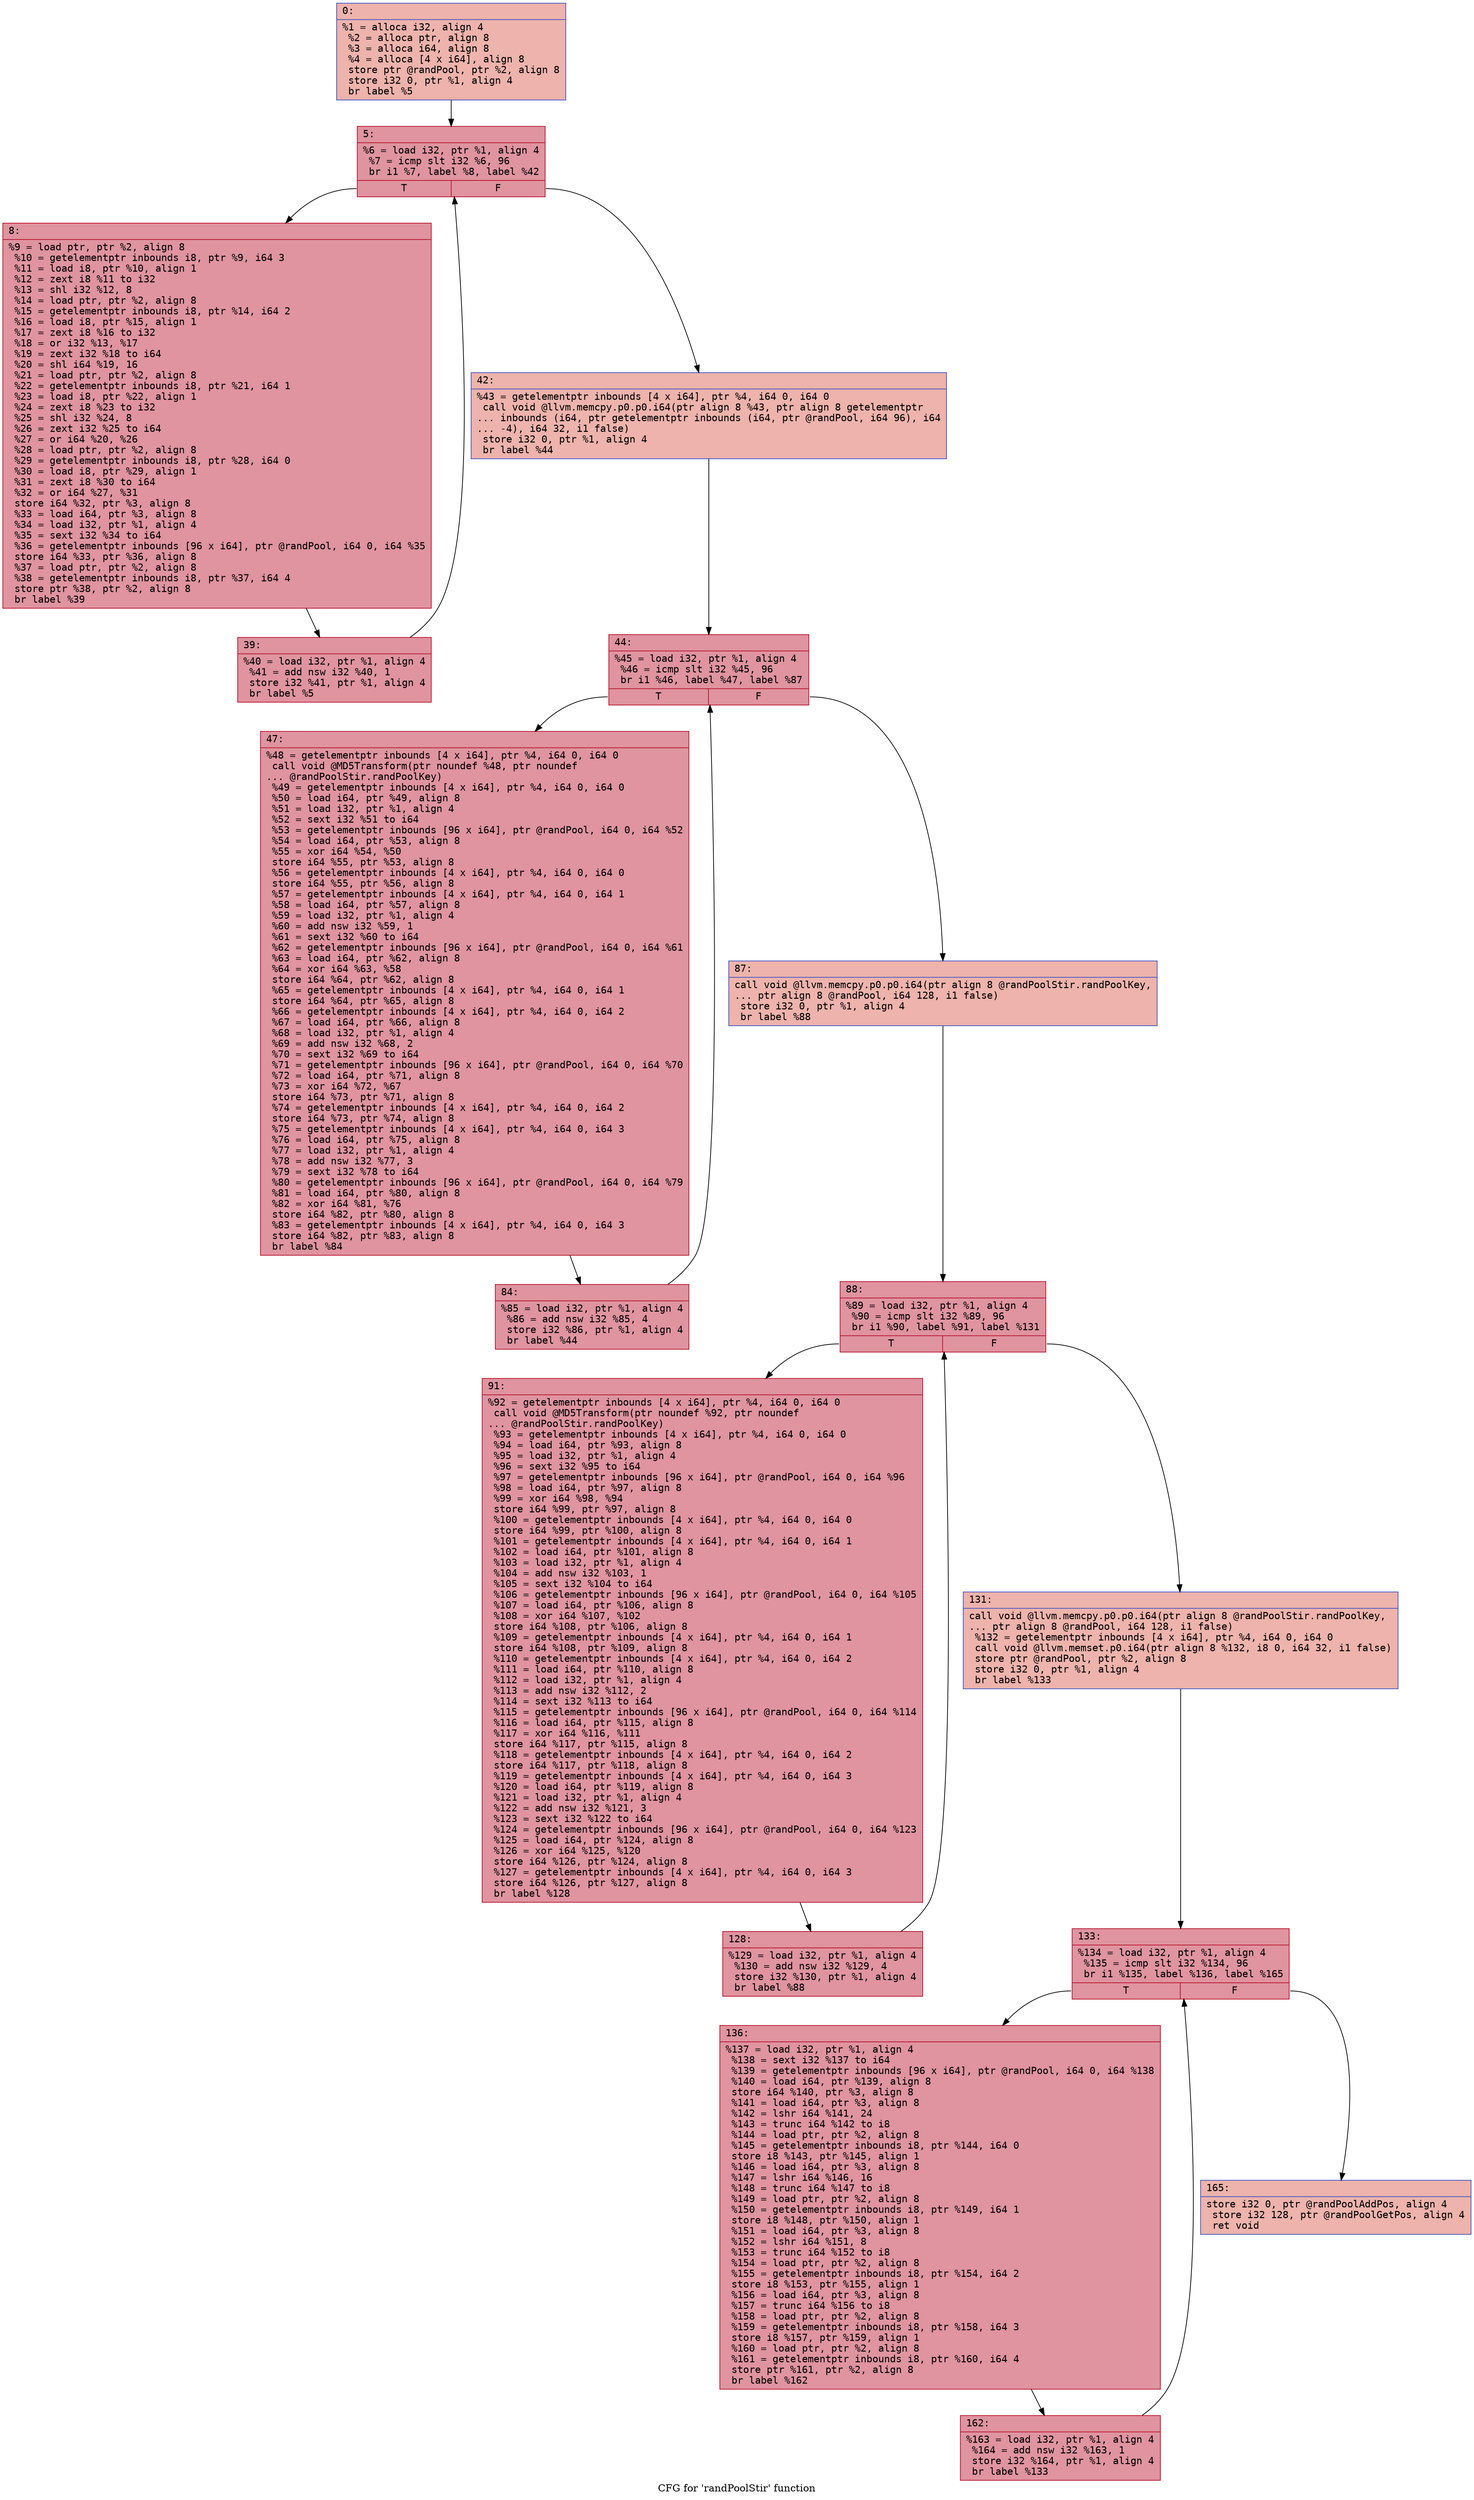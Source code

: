 digraph "CFG for 'randPoolStir' function" {
	label="CFG for 'randPoolStir' function";

	Node0x600001a9e030 [shape=record,color="#3d50c3ff", style=filled, fillcolor="#d6524470" fontname="Courier",label="{0:\l|  %1 = alloca i32, align 4\l  %2 = alloca ptr, align 8\l  %3 = alloca i64, align 8\l  %4 = alloca [4 x i64], align 8\l  store ptr @randPool, ptr %2, align 8\l  store i32 0, ptr %1, align 4\l  br label %5\l}"];
	Node0x600001a9e030 -> Node0x600001a9e080[tooltip="0 -> 5\nProbability 100.00%" ];
	Node0x600001a9e080 [shape=record,color="#b70d28ff", style=filled, fillcolor="#b70d2870" fontname="Courier",label="{5:\l|  %6 = load i32, ptr %1, align 4\l  %7 = icmp slt i32 %6, 96\l  br i1 %7, label %8, label %42\l|{<s0>T|<s1>F}}"];
	Node0x600001a9e080:s0 -> Node0x600001a9e0d0[tooltip="5 -> 8\nProbability 96.88%" ];
	Node0x600001a9e080:s1 -> Node0x600001a9e170[tooltip="5 -> 42\nProbability 3.12%" ];
	Node0x600001a9e0d0 [shape=record,color="#b70d28ff", style=filled, fillcolor="#b70d2870" fontname="Courier",label="{8:\l|  %9 = load ptr, ptr %2, align 8\l  %10 = getelementptr inbounds i8, ptr %9, i64 3\l  %11 = load i8, ptr %10, align 1\l  %12 = zext i8 %11 to i32\l  %13 = shl i32 %12, 8\l  %14 = load ptr, ptr %2, align 8\l  %15 = getelementptr inbounds i8, ptr %14, i64 2\l  %16 = load i8, ptr %15, align 1\l  %17 = zext i8 %16 to i32\l  %18 = or i32 %13, %17\l  %19 = zext i32 %18 to i64\l  %20 = shl i64 %19, 16\l  %21 = load ptr, ptr %2, align 8\l  %22 = getelementptr inbounds i8, ptr %21, i64 1\l  %23 = load i8, ptr %22, align 1\l  %24 = zext i8 %23 to i32\l  %25 = shl i32 %24, 8\l  %26 = zext i32 %25 to i64\l  %27 = or i64 %20, %26\l  %28 = load ptr, ptr %2, align 8\l  %29 = getelementptr inbounds i8, ptr %28, i64 0\l  %30 = load i8, ptr %29, align 1\l  %31 = zext i8 %30 to i64\l  %32 = or i64 %27, %31\l  store i64 %32, ptr %3, align 8\l  %33 = load i64, ptr %3, align 8\l  %34 = load i32, ptr %1, align 4\l  %35 = sext i32 %34 to i64\l  %36 = getelementptr inbounds [96 x i64], ptr @randPool, i64 0, i64 %35\l  store i64 %33, ptr %36, align 8\l  %37 = load ptr, ptr %2, align 8\l  %38 = getelementptr inbounds i8, ptr %37, i64 4\l  store ptr %38, ptr %2, align 8\l  br label %39\l}"];
	Node0x600001a9e0d0 -> Node0x600001a9e120[tooltip="8 -> 39\nProbability 100.00%" ];
	Node0x600001a9e120 [shape=record,color="#b70d28ff", style=filled, fillcolor="#b70d2870" fontname="Courier",label="{39:\l|  %40 = load i32, ptr %1, align 4\l  %41 = add nsw i32 %40, 1\l  store i32 %41, ptr %1, align 4\l  br label %5\l}"];
	Node0x600001a9e120 -> Node0x600001a9e080[tooltip="39 -> 5\nProbability 100.00%" ];
	Node0x600001a9e170 [shape=record,color="#3d50c3ff", style=filled, fillcolor="#d6524470" fontname="Courier",label="{42:\l|  %43 = getelementptr inbounds [4 x i64], ptr %4, i64 0, i64 0\l  call void @llvm.memcpy.p0.p0.i64(ptr align 8 %43, ptr align 8 getelementptr\l... inbounds (i64, ptr getelementptr inbounds (i64, ptr @randPool, i64 96), i64\l... -4), i64 32, i1 false)\l  store i32 0, ptr %1, align 4\l  br label %44\l}"];
	Node0x600001a9e170 -> Node0x600001a9e1c0[tooltip="42 -> 44\nProbability 100.00%" ];
	Node0x600001a9e1c0 [shape=record,color="#b70d28ff", style=filled, fillcolor="#b70d2870" fontname="Courier",label="{44:\l|  %45 = load i32, ptr %1, align 4\l  %46 = icmp slt i32 %45, 96\l  br i1 %46, label %47, label %87\l|{<s0>T|<s1>F}}"];
	Node0x600001a9e1c0:s0 -> Node0x600001a9e210[tooltip="44 -> 47\nProbability 96.88%" ];
	Node0x600001a9e1c0:s1 -> Node0x600001a9e2b0[tooltip="44 -> 87\nProbability 3.12%" ];
	Node0x600001a9e210 [shape=record,color="#b70d28ff", style=filled, fillcolor="#b70d2870" fontname="Courier",label="{47:\l|  %48 = getelementptr inbounds [4 x i64], ptr %4, i64 0, i64 0\l  call void @MD5Transform(ptr noundef %48, ptr noundef\l... @randPoolStir.randPoolKey)\l  %49 = getelementptr inbounds [4 x i64], ptr %4, i64 0, i64 0\l  %50 = load i64, ptr %49, align 8\l  %51 = load i32, ptr %1, align 4\l  %52 = sext i32 %51 to i64\l  %53 = getelementptr inbounds [96 x i64], ptr @randPool, i64 0, i64 %52\l  %54 = load i64, ptr %53, align 8\l  %55 = xor i64 %54, %50\l  store i64 %55, ptr %53, align 8\l  %56 = getelementptr inbounds [4 x i64], ptr %4, i64 0, i64 0\l  store i64 %55, ptr %56, align 8\l  %57 = getelementptr inbounds [4 x i64], ptr %4, i64 0, i64 1\l  %58 = load i64, ptr %57, align 8\l  %59 = load i32, ptr %1, align 4\l  %60 = add nsw i32 %59, 1\l  %61 = sext i32 %60 to i64\l  %62 = getelementptr inbounds [96 x i64], ptr @randPool, i64 0, i64 %61\l  %63 = load i64, ptr %62, align 8\l  %64 = xor i64 %63, %58\l  store i64 %64, ptr %62, align 8\l  %65 = getelementptr inbounds [4 x i64], ptr %4, i64 0, i64 1\l  store i64 %64, ptr %65, align 8\l  %66 = getelementptr inbounds [4 x i64], ptr %4, i64 0, i64 2\l  %67 = load i64, ptr %66, align 8\l  %68 = load i32, ptr %1, align 4\l  %69 = add nsw i32 %68, 2\l  %70 = sext i32 %69 to i64\l  %71 = getelementptr inbounds [96 x i64], ptr @randPool, i64 0, i64 %70\l  %72 = load i64, ptr %71, align 8\l  %73 = xor i64 %72, %67\l  store i64 %73, ptr %71, align 8\l  %74 = getelementptr inbounds [4 x i64], ptr %4, i64 0, i64 2\l  store i64 %73, ptr %74, align 8\l  %75 = getelementptr inbounds [4 x i64], ptr %4, i64 0, i64 3\l  %76 = load i64, ptr %75, align 8\l  %77 = load i32, ptr %1, align 4\l  %78 = add nsw i32 %77, 3\l  %79 = sext i32 %78 to i64\l  %80 = getelementptr inbounds [96 x i64], ptr @randPool, i64 0, i64 %79\l  %81 = load i64, ptr %80, align 8\l  %82 = xor i64 %81, %76\l  store i64 %82, ptr %80, align 8\l  %83 = getelementptr inbounds [4 x i64], ptr %4, i64 0, i64 3\l  store i64 %82, ptr %83, align 8\l  br label %84\l}"];
	Node0x600001a9e210 -> Node0x600001a9e260[tooltip="47 -> 84\nProbability 100.00%" ];
	Node0x600001a9e260 [shape=record,color="#b70d28ff", style=filled, fillcolor="#b70d2870" fontname="Courier",label="{84:\l|  %85 = load i32, ptr %1, align 4\l  %86 = add nsw i32 %85, 4\l  store i32 %86, ptr %1, align 4\l  br label %44\l}"];
	Node0x600001a9e260 -> Node0x600001a9e1c0[tooltip="84 -> 44\nProbability 100.00%" ];
	Node0x600001a9e2b0 [shape=record,color="#3d50c3ff", style=filled, fillcolor="#d6524470" fontname="Courier",label="{87:\l|  call void @llvm.memcpy.p0.p0.i64(ptr align 8 @randPoolStir.randPoolKey,\l... ptr align 8 @randPool, i64 128, i1 false)\l  store i32 0, ptr %1, align 4\l  br label %88\l}"];
	Node0x600001a9e2b0 -> Node0x600001a9e300[tooltip="87 -> 88\nProbability 100.00%" ];
	Node0x600001a9e300 [shape=record,color="#b70d28ff", style=filled, fillcolor="#b70d2870" fontname="Courier",label="{88:\l|  %89 = load i32, ptr %1, align 4\l  %90 = icmp slt i32 %89, 96\l  br i1 %90, label %91, label %131\l|{<s0>T|<s1>F}}"];
	Node0x600001a9e300:s0 -> Node0x600001a9e350[tooltip="88 -> 91\nProbability 96.88%" ];
	Node0x600001a9e300:s1 -> Node0x600001a9e3f0[tooltip="88 -> 131\nProbability 3.12%" ];
	Node0x600001a9e350 [shape=record,color="#b70d28ff", style=filled, fillcolor="#b70d2870" fontname="Courier",label="{91:\l|  %92 = getelementptr inbounds [4 x i64], ptr %4, i64 0, i64 0\l  call void @MD5Transform(ptr noundef %92, ptr noundef\l... @randPoolStir.randPoolKey)\l  %93 = getelementptr inbounds [4 x i64], ptr %4, i64 0, i64 0\l  %94 = load i64, ptr %93, align 8\l  %95 = load i32, ptr %1, align 4\l  %96 = sext i32 %95 to i64\l  %97 = getelementptr inbounds [96 x i64], ptr @randPool, i64 0, i64 %96\l  %98 = load i64, ptr %97, align 8\l  %99 = xor i64 %98, %94\l  store i64 %99, ptr %97, align 8\l  %100 = getelementptr inbounds [4 x i64], ptr %4, i64 0, i64 0\l  store i64 %99, ptr %100, align 8\l  %101 = getelementptr inbounds [4 x i64], ptr %4, i64 0, i64 1\l  %102 = load i64, ptr %101, align 8\l  %103 = load i32, ptr %1, align 4\l  %104 = add nsw i32 %103, 1\l  %105 = sext i32 %104 to i64\l  %106 = getelementptr inbounds [96 x i64], ptr @randPool, i64 0, i64 %105\l  %107 = load i64, ptr %106, align 8\l  %108 = xor i64 %107, %102\l  store i64 %108, ptr %106, align 8\l  %109 = getelementptr inbounds [4 x i64], ptr %4, i64 0, i64 1\l  store i64 %108, ptr %109, align 8\l  %110 = getelementptr inbounds [4 x i64], ptr %4, i64 0, i64 2\l  %111 = load i64, ptr %110, align 8\l  %112 = load i32, ptr %1, align 4\l  %113 = add nsw i32 %112, 2\l  %114 = sext i32 %113 to i64\l  %115 = getelementptr inbounds [96 x i64], ptr @randPool, i64 0, i64 %114\l  %116 = load i64, ptr %115, align 8\l  %117 = xor i64 %116, %111\l  store i64 %117, ptr %115, align 8\l  %118 = getelementptr inbounds [4 x i64], ptr %4, i64 0, i64 2\l  store i64 %117, ptr %118, align 8\l  %119 = getelementptr inbounds [4 x i64], ptr %4, i64 0, i64 3\l  %120 = load i64, ptr %119, align 8\l  %121 = load i32, ptr %1, align 4\l  %122 = add nsw i32 %121, 3\l  %123 = sext i32 %122 to i64\l  %124 = getelementptr inbounds [96 x i64], ptr @randPool, i64 0, i64 %123\l  %125 = load i64, ptr %124, align 8\l  %126 = xor i64 %125, %120\l  store i64 %126, ptr %124, align 8\l  %127 = getelementptr inbounds [4 x i64], ptr %4, i64 0, i64 3\l  store i64 %126, ptr %127, align 8\l  br label %128\l}"];
	Node0x600001a9e350 -> Node0x600001a9e3a0[tooltip="91 -> 128\nProbability 100.00%" ];
	Node0x600001a9e3a0 [shape=record,color="#b70d28ff", style=filled, fillcolor="#b70d2870" fontname="Courier",label="{128:\l|  %129 = load i32, ptr %1, align 4\l  %130 = add nsw i32 %129, 4\l  store i32 %130, ptr %1, align 4\l  br label %88\l}"];
	Node0x600001a9e3a0 -> Node0x600001a9e300[tooltip="128 -> 88\nProbability 100.00%" ];
	Node0x600001a9e3f0 [shape=record,color="#3d50c3ff", style=filled, fillcolor="#d6524470" fontname="Courier",label="{131:\l|  call void @llvm.memcpy.p0.p0.i64(ptr align 8 @randPoolStir.randPoolKey,\l... ptr align 8 @randPool, i64 128, i1 false)\l  %132 = getelementptr inbounds [4 x i64], ptr %4, i64 0, i64 0\l  call void @llvm.memset.p0.i64(ptr align 8 %132, i8 0, i64 32, i1 false)\l  store ptr @randPool, ptr %2, align 8\l  store i32 0, ptr %1, align 4\l  br label %133\l}"];
	Node0x600001a9e3f0 -> Node0x600001a9e440[tooltip="131 -> 133\nProbability 100.00%" ];
	Node0x600001a9e440 [shape=record,color="#b70d28ff", style=filled, fillcolor="#b70d2870" fontname="Courier",label="{133:\l|  %134 = load i32, ptr %1, align 4\l  %135 = icmp slt i32 %134, 96\l  br i1 %135, label %136, label %165\l|{<s0>T|<s1>F}}"];
	Node0x600001a9e440:s0 -> Node0x600001a9e490[tooltip="133 -> 136\nProbability 96.88%" ];
	Node0x600001a9e440:s1 -> Node0x600001a9e530[tooltip="133 -> 165\nProbability 3.12%" ];
	Node0x600001a9e490 [shape=record,color="#b70d28ff", style=filled, fillcolor="#b70d2870" fontname="Courier",label="{136:\l|  %137 = load i32, ptr %1, align 4\l  %138 = sext i32 %137 to i64\l  %139 = getelementptr inbounds [96 x i64], ptr @randPool, i64 0, i64 %138\l  %140 = load i64, ptr %139, align 8\l  store i64 %140, ptr %3, align 8\l  %141 = load i64, ptr %3, align 8\l  %142 = lshr i64 %141, 24\l  %143 = trunc i64 %142 to i8\l  %144 = load ptr, ptr %2, align 8\l  %145 = getelementptr inbounds i8, ptr %144, i64 0\l  store i8 %143, ptr %145, align 1\l  %146 = load i64, ptr %3, align 8\l  %147 = lshr i64 %146, 16\l  %148 = trunc i64 %147 to i8\l  %149 = load ptr, ptr %2, align 8\l  %150 = getelementptr inbounds i8, ptr %149, i64 1\l  store i8 %148, ptr %150, align 1\l  %151 = load i64, ptr %3, align 8\l  %152 = lshr i64 %151, 8\l  %153 = trunc i64 %152 to i8\l  %154 = load ptr, ptr %2, align 8\l  %155 = getelementptr inbounds i8, ptr %154, i64 2\l  store i8 %153, ptr %155, align 1\l  %156 = load i64, ptr %3, align 8\l  %157 = trunc i64 %156 to i8\l  %158 = load ptr, ptr %2, align 8\l  %159 = getelementptr inbounds i8, ptr %158, i64 3\l  store i8 %157, ptr %159, align 1\l  %160 = load ptr, ptr %2, align 8\l  %161 = getelementptr inbounds i8, ptr %160, i64 4\l  store ptr %161, ptr %2, align 8\l  br label %162\l}"];
	Node0x600001a9e490 -> Node0x600001a9e4e0[tooltip="136 -> 162\nProbability 100.00%" ];
	Node0x600001a9e4e0 [shape=record,color="#b70d28ff", style=filled, fillcolor="#b70d2870" fontname="Courier",label="{162:\l|  %163 = load i32, ptr %1, align 4\l  %164 = add nsw i32 %163, 1\l  store i32 %164, ptr %1, align 4\l  br label %133\l}"];
	Node0x600001a9e4e0 -> Node0x600001a9e440[tooltip="162 -> 133\nProbability 100.00%" ];
	Node0x600001a9e530 [shape=record,color="#3d50c3ff", style=filled, fillcolor="#d6524470" fontname="Courier",label="{165:\l|  store i32 0, ptr @randPoolAddPos, align 4\l  store i32 128, ptr @randPoolGetPos, align 4\l  ret void\l}"];
}
